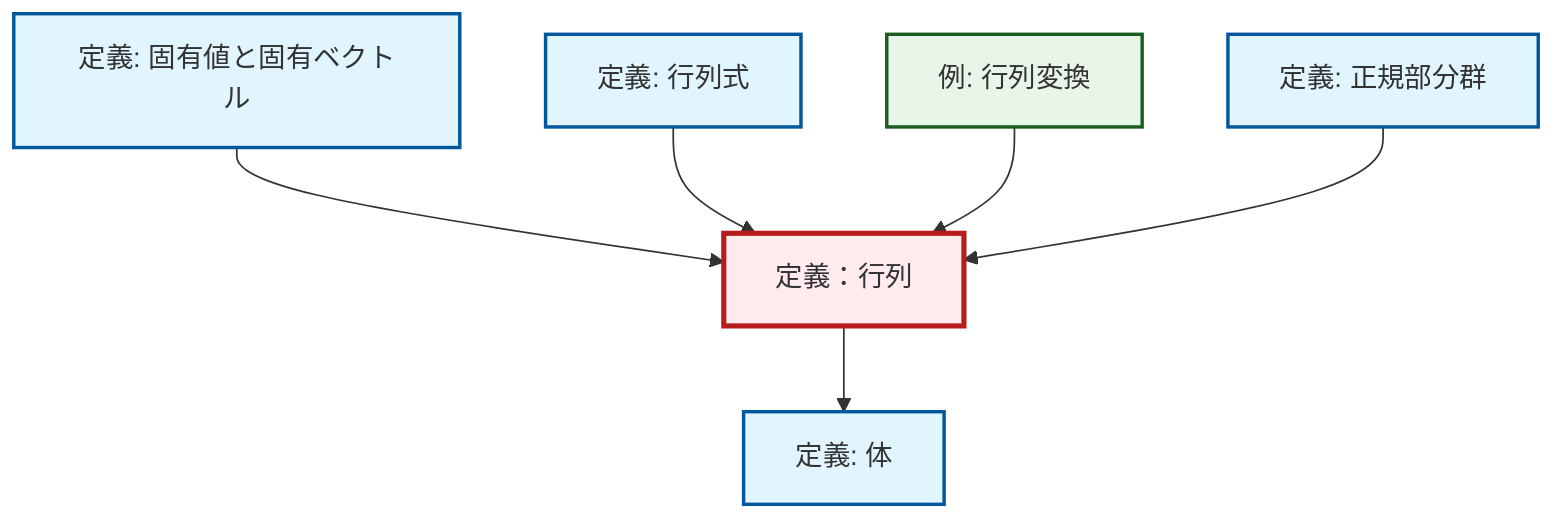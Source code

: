 graph TD
    classDef definition fill:#e1f5fe,stroke:#01579b,stroke-width:2px
    classDef theorem fill:#f3e5f5,stroke:#4a148c,stroke-width:2px
    classDef axiom fill:#fff3e0,stroke:#e65100,stroke-width:2px
    classDef example fill:#e8f5e9,stroke:#1b5e20,stroke-width:2px
    classDef current fill:#ffebee,stroke:#b71c1c,stroke-width:3px
    def-field["定義: 体"]:::definition
    ex-matrix-transformation["例: 行列変換"]:::example
    def-eigenvalue-eigenvector["定義: 固有値と固有ベクトル"]:::definition
    def-determinant["定義: 行列式"]:::definition
    def-normal-subgroup["定義: 正規部分群"]:::definition
    def-matrix["定義：行列"]:::definition
    def-eigenvalue-eigenvector --> def-matrix
    def-determinant --> def-matrix
    ex-matrix-transformation --> def-matrix
    def-matrix --> def-field
    def-normal-subgroup --> def-matrix
    class def-matrix current